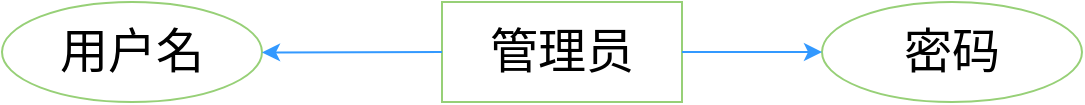 <mxfile version="20.2.6" type="github">
  <diagram id="iViNmh0XtjlHKJBfJO1G" name="第 1 页">
    <mxGraphModel dx="1426" dy="623" grid="1" gridSize="10" guides="1" tooltips="1" connect="1" arrows="1" fold="1" page="1" pageScale="1" pageWidth="827" pageHeight="1169" math="0" shadow="0">
      <root>
        <mxCell id="0" />
        <mxCell id="1" parent="0" />
        <mxCell id="JWVld6cRFzR7013corsY-1" value="&lt;span style=&quot;font-size: 24px;&quot;&gt;管理员&lt;/span&gt;" style="rounded=0;whiteSpace=wrap;html=1;strokeColor=#97D077;" vertex="1" parent="1">
          <mxGeometry x="340" y="270" width="120" height="50" as="geometry" />
        </mxCell>
        <mxCell id="JWVld6cRFzR7013corsY-2" value="&lt;span style=&quot;font-size: 24px;&quot;&gt;用户名&lt;/span&gt;" style="ellipse;whiteSpace=wrap;html=1;strokeColor=#97D077;" vertex="1" parent="1">
          <mxGeometry x="120" y="270" width="130" height="50" as="geometry" />
        </mxCell>
        <mxCell id="JWVld6cRFzR7013corsY-3" value="&lt;span style=&quot;font-size: 24px;&quot;&gt;密码&lt;/span&gt;" style="ellipse;whiteSpace=wrap;html=1;strokeColor=#97D077;" vertex="1" parent="1">
          <mxGeometry x="530" y="270" width="130" height="50" as="geometry" />
        </mxCell>
        <mxCell id="JWVld6cRFzR7013corsY-4" value="" style="endArrow=classic;html=1;rounded=0;strokeColor=#3399FF;exitX=1;exitY=0.5;exitDx=0;exitDy=0;" edge="1" parent="1" source="JWVld6cRFzR7013corsY-1" target="JWVld6cRFzR7013corsY-3">
          <mxGeometry width="50" height="50" relative="1" as="geometry">
            <mxPoint x="390" y="350" as="sourcePoint" />
            <mxPoint x="440" y="300" as="targetPoint" />
          </mxGeometry>
        </mxCell>
        <mxCell id="JWVld6cRFzR7013corsY-6" value="" style="endArrow=classic;html=1;rounded=0;strokeColor=#3399FF;exitX=0;exitY=0.5;exitDx=0;exitDy=0;" edge="1" parent="1" source="JWVld6cRFzR7013corsY-1" target="JWVld6cRFzR7013corsY-2">
          <mxGeometry width="50" height="50" relative="1" as="geometry">
            <mxPoint x="470" y="305" as="sourcePoint" />
            <mxPoint x="540" y="305" as="targetPoint" />
          </mxGeometry>
        </mxCell>
      </root>
    </mxGraphModel>
  </diagram>
</mxfile>
